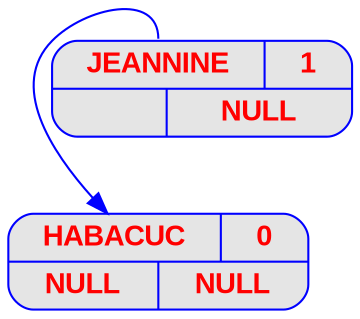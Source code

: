 digraph displayAVL {
	node [
		fontname  = "Arial bold" 
		fontsize  = "14"
		fontcolor = "red"
		style     = "rounded, filled"
		shape     = "record"
		fillcolor = "grey90"
		color     = "blue"
		width     = "2"
	]

	edge [
		color     = "blue"
	]

	JEANNINE [label = "{{<g> JEANNINE | <d> 1 } | { <g> | <d>}}"];
	JEANNINE [label = "{{<g> JEANNINE | <d> 1 }| { <g> | <d> NULL}}"];
	JEANNINE:g -> HABACUC;
	HABACUC [label = "{{<g> HABACUC | <d> 0 } | { <g> | <d>}}"];
	HABACUC [label = "{{<g> HABACUC | <d> 0 }| { <g> NULL | <d> NULL}}"];
}
